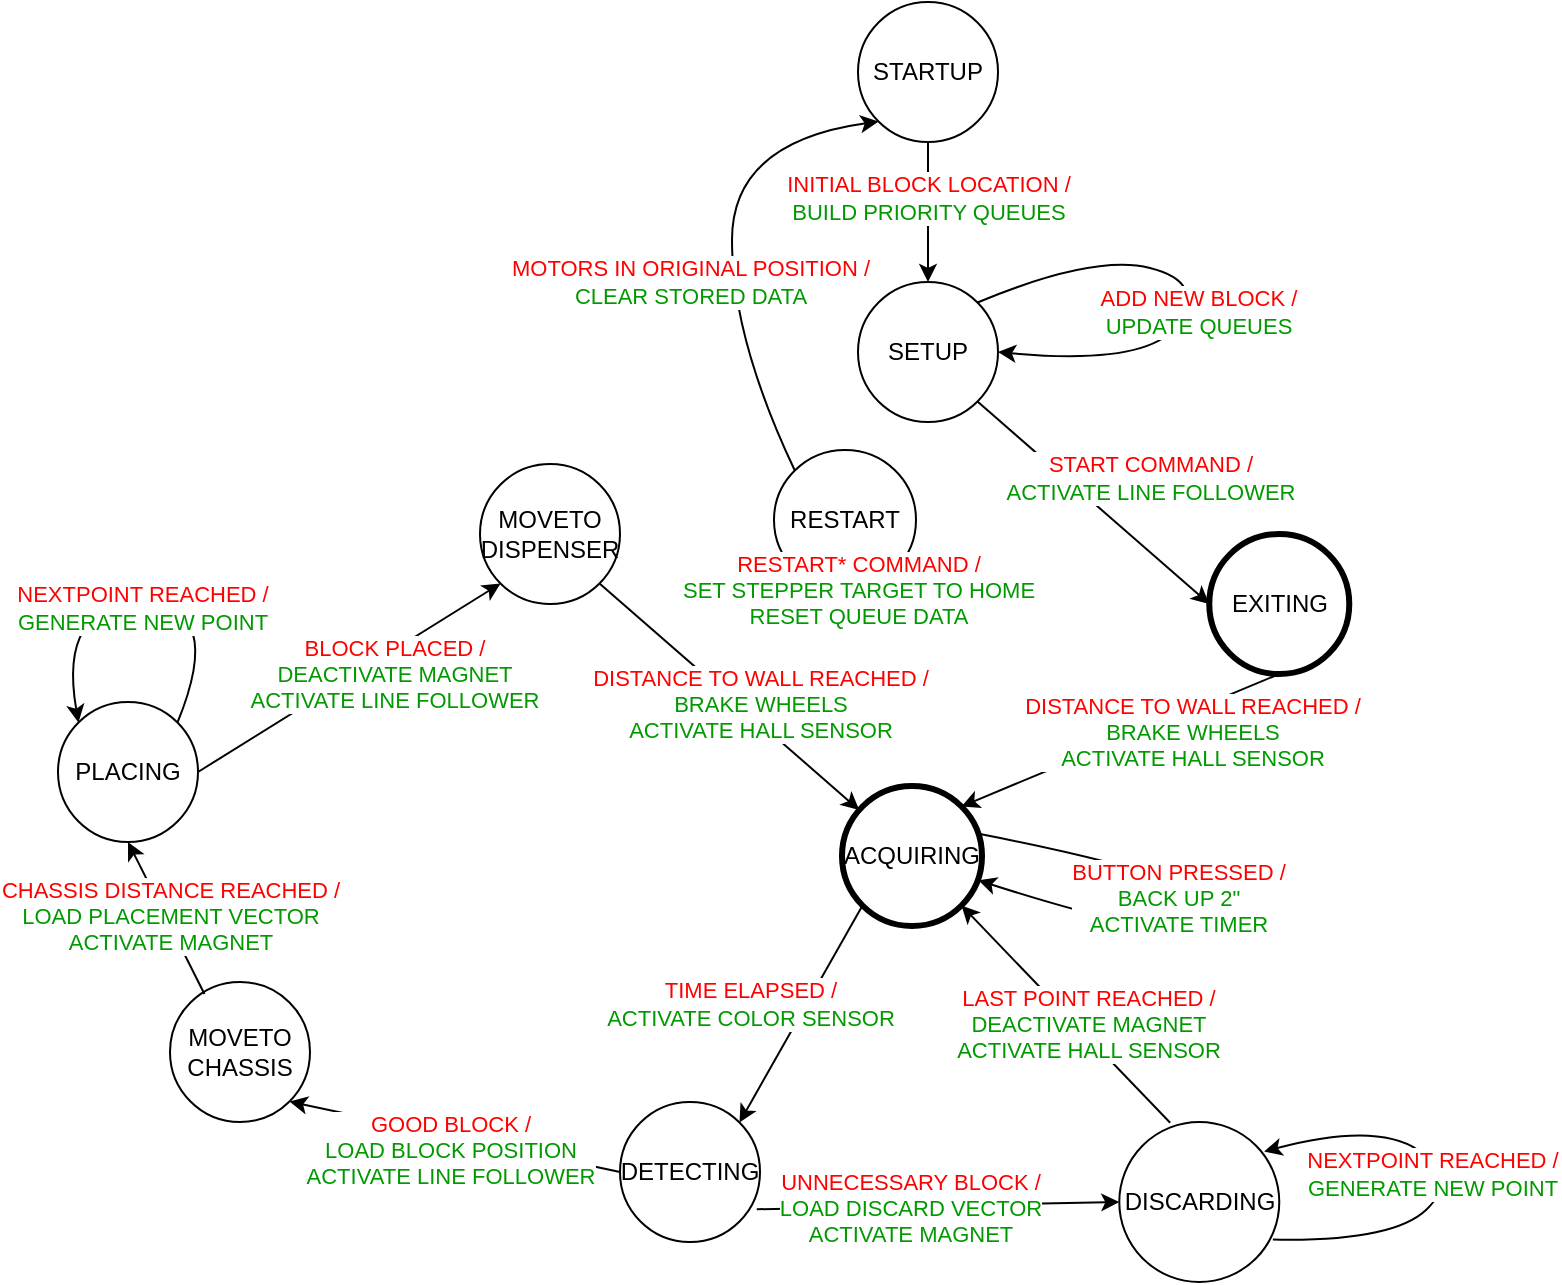 <mxfile version="22.1.5" type="device">
  <diagram id="C5RBs43oDa-KdzZeNtuy" name="Page-1">
    <mxGraphModel dx="1050" dy="534" grid="1" gridSize="14" guides="1" tooltips="1" connect="1" arrows="1" fold="1" page="1" pageScale="1" pageWidth="827" pageHeight="1169" math="0" shadow="0">
      <root>
        <mxCell id="WIyWlLk6GJQsqaUBKTNV-0" />
        <mxCell id="WIyWlLk6GJQsqaUBKTNV-1" parent="WIyWlLk6GJQsqaUBKTNV-0" />
        <mxCell id="_JNchlo0ZcnrxTa7jmsg-0" value="STARTUP" style="ellipse;whiteSpace=wrap;html=1;" parent="WIyWlLk6GJQsqaUBKTNV-1" vertex="1">
          <mxGeometry x="456" width="70" height="70" as="geometry" />
        </mxCell>
        <mxCell id="_JNchlo0ZcnrxTa7jmsg-2" value="SETUP" style="ellipse;whiteSpace=wrap;html=1;" parent="WIyWlLk6GJQsqaUBKTNV-1" vertex="1">
          <mxGeometry x="456" y="140" width="70" height="70" as="geometry" />
        </mxCell>
        <mxCell id="_JNchlo0ZcnrxTa7jmsg-3" value="EXITING" style="ellipse;whiteSpace=wrap;html=1;strokeWidth=3;" parent="WIyWlLk6GJQsqaUBKTNV-1" vertex="1">
          <mxGeometry x="631.64" y="266" width="70" height="70" as="geometry" />
        </mxCell>
        <mxCell id="_JNchlo0ZcnrxTa7jmsg-4" value="ACQUIRING" style="ellipse;whiteSpace=wrap;html=1;strokeWidth=3;" parent="WIyWlLk6GJQsqaUBKTNV-1" vertex="1">
          <mxGeometry x="448" y="392" width="70" height="70" as="geometry" />
        </mxCell>
        <mxCell id="_JNchlo0ZcnrxTa7jmsg-5" value="RESTART" style="ellipse;whiteSpace=wrap;html=1;" parent="WIyWlLk6GJQsqaUBKTNV-1" vertex="1">
          <mxGeometry x="414" y="224" width="71" height="70" as="geometry" />
        </mxCell>
        <mxCell id="_JNchlo0ZcnrxTa7jmsg-6" value="DETECTING" style="ellipse;whiteSpace=wrap;html=1;" parent="WIyWlLk6GJQsqaUBKTNV-1" vertex="1">
          <mxGeometry x="337" y="550" width="70" height="70" as="geometry" />
        </mxCell>
        <mxCell id="_JNchlo0ZcnrxTa7jmsg-12" value="" style="endArrow=classic;html=1;rounded=0;exitX=0.5;exitY=1;exitDx=0;exitDy=0;entryX=0.5;entryY=0;entryDx=0;entryDy=0;" parent="WIyWlLk6GJQsqaUBKTNV-1" target="_JNchlo0ZcnrxTa7jmsg-2" edge="1">
          <mxGeometry width="50" height="50" relative="1" as="geometry">
            <mxPoint x="491" y="70" as="sourcePoint" />
            <mxPoint x="569" y="252" as="targetPoint" />
          </mxGeometry>
        </mxCell>
        <mxCell id="_JNchlo0ZcnrxTa7jmsg-13" value="&lt;font color=&quot;#ff0000&quot;&gt;INITIAL BLOCK LOCATION /&lt;br&gt;&lt;/font&gt;&lt;font color=&quot;#009900&quot;&gt;BUILD PRIORITY QUEUES&lt;/font&gt;" style="edgeLabel;html=1;align=center;verticalAlign=middle;resizable=0;points=[];" parent="_JNchlo0ZcnrxTa7jmsg-12" vertex="1" connectable="0">
          <mxGeometry x="0.064" y="-3" relative="1" as="geometry">
            <mxPoint x="3" y="-9" as="offset" />
          </mxGeometry>
        </mxCell>
        <mxCell id="_JNchlo0ZcnrxTa7jmsg-15" value="" style="curved=1;endArrow=classic;html=1;rounded=0;exitX=1;exitY=0;exitDx=0;exitDy=0;entryX=1;entryY=0.5;entryDx=0;entryDy=0;" parent="WIyWlLk6GJQsqaUBKTNV-1" source="_JNchlo0ZcnrxTa7jmsg-2" target="_JNchlo0ZcnrxTa7jmsg-2" edge="1">
          <mxGeometry width="50" height="50" relative="1" as="geometry">
            <mxPoint x="547" y="176" as="sourcePoint" />
            <mxPoint x="597" y="126" as="targetPoint" />
            <Array as="points">
              <mxPoint x="574" y="126" />
              <mxPoint x="630" y="140" />
              <mxPoint x="602" y="182" />
            </Array>
          </mxGeometry>
        </mxCell>
        <mxCell id="_JNchlo0ZcnrxTa7jmsg-16" value="&lt;font color=&quot;#ff0000&quot;&gt;ADD NEW BLOCK /&lt;br&gt;&lt;/font&gt;&lt;font color=&quot;#009900&quot;&gt;UPDATE QUEUES&lt;/font&gt;" style="edgeLabel;html=1;align=center;verticalAlign=middle;resizable=0;points=[];" parent="_JNchlo0ZcnrxTa7jmsg-15" vertex="1" connectable="0">
          <mxGeometry x="0.094" y="-1" relative="1" as="geometry">
            <mxPoint x="5" y="3" as="offset" />
          </mxGeometry>
        </mxCell>
        <mxCell id="_JNchlo0ZcnrxTa7jmsg-17" value="" style="endArrow=classic;html=1;rounded=0;exitX=1;exitY=1;exitDx=0;exitDy=0;entryX=0;entryY=0.5;entryDx=0;entryDy=0;" parent="WIyWlLk6GJQsqaUBKTNV-1" source="_JNchlo0ZcnrxTa7jmsg-2" target="_JNchlo0ZcnrxTa7jmsg-3" edge="1">
          <mxGeometry width="50" height="50" relative="1" as="geometry">
            <mxPoint x="519" y="302" as="sourcePoint" />
            <mxPoint x="569" y="252" as="targetPoint" />
          </mxGeometry>
        </mxCell>
        <mxCell id="_JNchlo0ZcnrxTa7jmsg-36" value="&lt;font color=&quot;#ff0000&quot;&gt;START COMMAND /&lt;/font&gt;&lt;font color=&quot;#009900&quot;&gt;&lt;br&gt;ACTIVATE LINE FOLLOWER&lt;br&gt;&lt;/font&gt;" style="edgeLabel;html=1;align=center;verticalAlign=middle;resizable=0;points=[];" parent="_JNchlo0ZcnrxTa7jmsg-17" vertex="1" connectable="0">
          <mxGeometry x="-0.199" y="-1" relative="1" as="geometry">
            <mxPoint x="40" y="-3" as="offset" />
          </mxGeometry>
        </mxCell>
        <mxCell id="_JNchlo0ZcnrxTa7jmsg-24" value="" style="curved=1;endArrow=classic;html=1;rounded=0;exitX=0;exitY=0;exitDx=0;exitDy=0;entryX=0;entryY=1;entryDx=0;entryDy=0;" parent="WIyWlLk6GJQsqaUBKTNV-1" source="_JNchlo0ZcnrxTa7jmsg-5" edge="1">
          <mxGeometry width="50" height="50" relative="1" as="geometry">
            <mxPoint x="365" y="168" as="sourcePoint" />
            <mxPoint x="466.251" y="59.749" as="targetPoint" />
            <Array as="points">
              <mxPoint x="393" y="168" />
              <mxPoint x="393" y="70" />
            </Array>
          </mxGeometry>
        </mxCell>
        <mxCell id="_JNchlo0ZcnrxTa7jmsg-35" value="&lt;font color=&quot;#ff0000&quot;&gt;MOTORS IN ORIGINAL POSITION /&lt;br&gt;&lt;/font&gt;&lt;font color=&quot;#009900&quot;&gt;CLEAR STORED DATA&lt;/font&gt;" style="edgeLabel;html=1;align=center;verticalAlign=middle;resizable=0;points=[];" parent="_JNchlo0ZcnrxTa7jmsg-24" vertex="1" connectable="0">
          <mxGeometry x="0.022" relative="1" as="geometry">
            <mxPoint x="-21" y="24" as="offset" />
          </mxGeometry>
        </mxCell>
        <mxCell id="_JNchlo0ZcnrxTa7jmsg-25" value="" style="endArrow=classic;html=1;rounded=0;exitX=0.5;exitY=1;exitDx=0;exitDy=0;entryX=1;entryY=0;entryDx=0;entryDy=0;" parent="WIyWlLk6GJQsqaUBKTNV-1" source="_JNchlo0ZcnrxTa7jmsg-3" target="_JNchlo0ZcnrxTa7jmsg-4" edge="1">
          <mxGeometry width="50" height="50" relative="1" as="geometry">
            <mxPoint x="519" y="302" as="sourcePoint" />
            <mxPoint x="569" y="252" as="targetPoint" />
          </mxGeometry>
        </mxCell>
        <mxCell id="_JNchlo0ZcnrxTa7jmsg-37" value="&lt;font color=&quot;#ff0000&quot;&gt;DISTANCE TO WALL REACHED /&lt;br&gt;&lt;/font&gt;&lt;font color=&quot;#009900&quot;&gt;BRAKE WHEELS&lt;br&gt;ACTIVATE HALL SENSOR&lt;br&gt;&lt;/font&gt;" style="edgeLabel;html=1;align=center;verticalAlign=middle;resizable=0;points=[];" parent="_JNchlo0ZcnrxTa7jmsg-25" vertex="1" connectable="0">
          <mxGeometry x="-0.043" y="1" relative="1" as="geometry">
            <mxPoint x="32" y="-4" as="offset" />
          </mxGeometry>
        </mxCell>
        <mxCell id="_JNchlo0ZcnrxTa7jmsg-40" value="&lt;font color=&quot;#ff0000&quot;&gt;RESTART* COMMAND /&lt;br&gt;&lt;/font&gt;&lt;font color=&quot;#009900&quot;&gt;SET STEPPER TARGET TO HOME&lt;br&gt;RESET QUEUE DATA&lt;br&gt;&lt;/font&gt;" style="edgeLabel;html=1;align=center;verticalAlign=middle;resizable=0;points=[];" parent="WIyWlLk6GJQsqaUBKTNV-1" vertex="1" connectable="0">
          <mxGeometry x="456.003" y="293.999" as="geometry" />
        </mxCell>
        <mxCell id="IVEgpQTqZ2LKxOBJ9Er--1" value="" style="curved=1;endArrow=classic;html=1;rounded=0;exitX=0.986;exitY=0.343;exitDx=0;exitDy=0;entryX=0.974;entryY=0.674;entryDx=0;entryDy=0;exitPerimeter=0;entryPerimeter=0;" edge="1" parent="WIyWlLk6GJQsqaUBKTNV-1" source="_JNchlo0ZcnrxTa7jmsg-4" target="_JNchlo0ZcnrxTa7jmsg-4">
          <mxGeometry width="50" height="50" relative="1" as="geometry">
            <mxPoint x="734.799" y="358.201" as="sourcePoint" />
            <mxPoint x="725.192" y="402.416" as="targetPoint" />
            <Array as="points">
              <mxPoint x="645" y="441" />
              <mxPoint x="631" y="476" />
            </Array>
          </mxGeometry>
        </mxCell>
        <mxCell id="IVEgpQTqZ2LKxOBJ9Er--2" value="&lt;font color=&quot;#ff0000&quot;&gt;BUTTON PRESSED /&lt;br&gt;&lt;/font&gt;&lt;font color=&quot;#009900&quot;&gt;BACK UP 2&quot;&lt;br&gt;ACTIVATE TIMER&lt;br&gt;&lt;/font&gt;" style="edgeLabel;html=1;align=center;verticalAlign=middle;resizable=0;points=[];" vertex="1" connectable="0" parent="IVEgpQTqZ2LKxOBJ9Er--1">
          <mxGeometry x="-0.141" relative="1" as="geometry">
            <mxPoint x="-23" y="8" as="offset" />
          </mxGeometry>
        </mxCell>
        <mxCell id="IVEgpQTqZ2LKxOBJ9Er--6" value="DISCARDING" style="ellipse;whiteSpace=wrap;html=1;aspect=fixed;" vertex="1" parent="WIyWlLk6GJQsqaUBKTNV-1">
          <mxGeometry x="586.64" y="560" width="80" height="80" as="geometry" />
        </mxCell>
        <mxCell id="IVEgpQTqZ2LKxOBJ9Er--7" value="" style="endArrow=classic;html=1;rounded=0;exitX=0.977;exitY=0.766;exitDx=0;exitDy=0;entryX=0;entryY=0.5;entryDx=0;entryDy=0;exitPerimeter=0;" edge="1" parent="WIyWlLk6GJQsqaUBKTNV-1" source="_JNchlo0ZcnrxTa7jmsg-6" target="IVEgpQTqZ2LKxOBJ9Er--6">
          <mxGeometry width="50" height="50" relative="1" as="geometry">
            <mxPoint x="435" y="498" as="sourcePoint" />
            <mxPoint x="485" y="448" as="targetPoint" />
          </mxGeometry>
        </mxCell>
        <mxCell id="IVEgpQTqZ2LKxOBJ9Er--18" value="&lt;font color=&quot;#ff0000&quot;&gt;UNNECESSARY BLOCK /&lt;br&gt;&lt;/font&gt;&lt;font color=&quot;#009900&quot;&gt;LOAD DISCARD VECTOR&lt;br&gt;ACTIVATE MAGNET&lt;br&gt;&lt;/font&gt;" style="edgeLabel;html=1;align=center;verticalAlign=middle;resizable=0;points=[];" vertex="1" connectable="0" parent="IVEgpQTqZ2LKxOBJ9Er--7">
          <mxGeometry x="-0.161" relative="1" as="geometry">
            <mxPoint y="1" as="offset" />
          </mxGeometry>
        </mxCell>
        <mxCell id="IVEgpQTqZ2LKxOBJ9Er--8" value="" style="endArrow=classic;html=1;rounded=0;exitX=0.318;exitY=0.005;exitDx=0;exitDy=0;entryX=1;entryY=1;entryDx=0;entryDy=0;exitPerimeter=0;" edge="1" parent="WIyWlLk6GJQsqaUBKTNV-1" source="IVEgpQTqZ2LKxOBJ9Er--6" target="_JNchlo0ZcnrxTa7jmsg-4">
          <mxGeometry width="50" height="50" relative="1" as="geometry">
            <mxPoint x="435" y="498" as="sourcePoint" />
            <mxPoint x="485" y="448" as="targetPoint" />
          </mxGeometry>
        </mxCell>
        <mxCell id="IVEgpQTqZ2LKxOBJ9Er--22" value="&lt;font color=&quot;#ff0000&quot;&gt;LAST POINT REACHED /&lt;br&gt;&lt;/font&gt;&lt;font color=&quot;#009900&quot;&gt;DEACTIVATE MAGNET&lt;br&gt;ACTIVATE HALL SENSOR&lt;/font&gt;" style="edgeLabel;html=1;align=center;verticalAlign=middle;resizable=0;points=[];" vertex="1" connectable="0" parent="IVEgpQTqZ2LKxOBJ9Er--8">
          <mxGeometry x="-0.013" y="-1" relative="1" as="geometry">
            <mxPoint x="10" y="5" as="offset" />
          </mxGeometry>
        </mxCell>
        <mxCell id="IVEgpQTqZ2LKxOBJ9Er--9" value="" style="endArrow=classic;html=1;rounded=0;exitX=0;exitY=1;exitDx=0;exitDy=0;entryX=1;entryY=0;entryDx=0;entryDy=0;" edge="1" parent="WIyWlLk6GJQsqaUBKTNV-1" source="_JNchlo0ZcnrxTa7jmsg-4" target="_JNchlo0ZcnrxTa7jmsg-6">
          <mxGeometry width="50" height="50" relative="1" as="geometry">
            <mxPoint x="435" y="498" as="sourcePoint" />
            <mxPoint x="485" y="448" as="targetPoint" />
          </mxGeometry>
        </mxCell>
        <mxCell id="IVEgpQTqZ2LKxOBJ9Er--23" value="&lt;font color=&quot;#ff0000&quot;&gt;TIME ELAPSED /&lt;br&gt;&lt;/font&gt;&lt;font color=&quot;#009900&quot;&gt;ACTIVATE COLOR SENSOR&lt;/font&gt;" style="edgeLabel;html=1;align=center;verticalAlign=middle;resizable=0;points=[];" vertex="1" connectable="0" parent="IVEgpQTqZ2LKxOBJ9Er--9">
          <mxGeometry x="-0.158" y="1" relative="1" as="geometry">
            <mxPoint x="-31" y="3" as="offset" />
          </mxGeometry>
        </mxCell>
        <mxCell id="IVEgpQTqZ2LKxOBJ9Er--10" value="MOVETO&lt;br&gt;CHASSIS" style="ellipse;whiteSpace=wrap;html=1;" vertex="1" parent="WIyWlLk6GJQsqaUBKTNV-1">
          <mxGeometry x="112" y="490" width="70" height="70" as="geometry" />
        </mxCell>
        <mxCell id="IVEgpQTqZ2LKxOBJ9Er--11" value="MOVETO&lt;br&gt;DISPENSER" style="ellipse;whiteSpace=wrap;html=1;" vertex="1" parent="WIyWlLk6GJQsqaUBKTNV-1">
          <mxGeometry x="267" y="231" width="70" height="70" as="geometry" />
        </mxCell>
        <mxCell id="IVEgpQTqZ2LKxOBJ9Er--12" value="PLACING" style="ellipse;whiteSpace=wrap;html=1;" vertex="1" parent="WIyWlLk6GJQsqaUBKTNV-1">
          <mxGeometry x="56" y="350" width="70" height="70" as="geometry" />
        </mxCell>
        <mxCell id="IVEgpQTqZ2LKxOBJ9Er--13" value="" style="curved=1;endArrow=classic;html=1;rounded=0;exitX=1;exitY=0;exitDx=0;exitDy=0;entryX=0;entryY=0;entryDx=0;entryDy=0;" edge="1" parent="WIyWlLk6GJQsqaUBKTNV-1">
          <mxGeometry width="50" height="50" relative="1" as="geometry">
            <mxPoint x="115.749" y="360.251" as="sourcePoint" />
            <mxPoint x="66.251" y="360.251" as="targetPoint" />
            <Array as="points">
              <mxPoint x="140" y="301" />
              <mxPoint x="56" y="301" />
            </Array>
          </mxGeometry>
        </mxCell>
        <mxCell id="IVEgpQTqZ2LKxOBJ9Er--14" value="&lt;font color=&quot;#ff0000&quot;&gt;NEXTPOINT REACHED /&lt;br&gt;&lt;/font&gt;&lt;font color=&quot;#009900&quot;&gt;GENERATE NEW POINT&lt;/font&gt;" style="edgeLabel;html=1;align=center;verticalAlign=middle;resizable=0;points=[];" vertex="1" connectable="0" parent="IVEgpQTqZ2LKxOBJ9Er--13">
          <mxGeometry x="0.153" y="4" relative="1" as="geometry">
            <mxPoint x="14" y="-2" as="offset" />
          </mxGeometry>
        </mxCell>
        <mxCell id="IVEgpQTqZ2LKxOBJ9Er--15" value="" style="endArrow=classic;html=1;rounded=0;exitX=0;exitY=0.5;exitDx=0;exitDy=0;entryX=1;entryY=1;entryDx=0;entryDy=0;" edge="1" parent="WIyWlLk6GJQsqaUBKTNV-1" source="_JNchlo0ZcnrxTa7jmsg-6" target="IVEgpQTqZ2LKxOBJ9Er--10">
          <mxGeometry width="50" height="50" relative="1" as="geometry">
            <mxPoint x="435" y="400" as="sourcePoint" />
            <mxPoint x="485" y="350" as="targetPoint" />
          </mxGeometry>
        </mxCell>
        <mxCell id="IVEgpQTqZ2LKxOBJ9Er--24" value="&lt;font color=&quot;#ff0000&quot;&gt;GOOD BLOCK /&lt;br&gt;&lt;/font&gt;&lt;font color=&quot;#009900&quot;&gt;LOAD BLOCK POSITION&lt;br&gt;ACTIVATE LINE FOLLOWER&lt;/font&gt;" style="edgeLabel;html=1;align=center;verticalAlign=middle;resizable=0;points=[];" vertex="1" connectable="0" parent="IVEgpQTqZ2LKxOBJ9Er--15">
          <mxGeometry x="0.353" y="1" relative="1" as="geometry">
            <mxPoint x="27" y="12" as="offset" />
          </mxGeometry>
        </mxCell>
        <mxCell id="IVEgpQTqZ2LKxOBJ9Er--16" value="" style="endArrow=classic;html=1;rounded=0;exitX=1;exitY=1;exitDx=0;exitDy=0;" edge="1" parent="WIyWlLk6GJQsqaUBKTNV-1" source="IVEgpQTqZ2LKxOBJ9Er--11" target="_JNchlo0ZcnrxTa7jmsg-4">
          <mxGeometry width="50" height="50" relative="1" as="geometry">
            <mxPoint x="435" y="400" as="sourcePoint" />
            <mxPoint x="485" y="350" as="targetPoint" />
          </mxGeometry>
        </mxCell>
        <mxCell id="IVEgpQTqZ2LKxOBJ9Er--17" value="&lt;font color=&quot;#ff0000&quot;&gt;DISTANCE TO WALL REACHED /&lt;br&gt;&lt;/font&gt;&lt;font color=&quot;#009900&quot;&gt;BRAKE WHEELS&lt;br&gt;ACTIVATE HALL SENSOR&lt;/font&gt;" style="edgeLabel;html=1;align=center;verticalAlign=middle;resizable=0;points=[];" vertex="1" connectable="0" parent="IVEgpQTqZ2LKxOBJ9Er--16">
          <mxGeometry x="-0.3" relative="1" as="geometry">
            <mxPoint x="34" y="20" as="offset" />
          </mxGeometry>
        </mxCell>
        <mxCell id="IVEgpQTqZ2LKxOBJ9Er--20" value="" style="curved=1;endArrow=classic;html=1;rounded=0;exitX=0.96;exitY=0.735;exitDx=0;exitDy=0;exitPerimeter=0;entryX=0.905;entryY=0.185;entryDx=0;entryDy=0;entryPerimeter=0;" edge="1" parent="WIyWlLk6GJQsqaUBKTNV-1" source="IVEgpQTqZ2LKxOBJ9Er--6" target="IVEgpQTqZ2LKxOBJ9Er--6">
          <mxGeometry width="50" height="50" relative="1" as="geometry">
            <mxPoint x="673" y="620" as="sourcePoint" />
            <mxPoint x="723" y="570" as="targetPoint" />
            <Array as="points">
              <mxPoint x="723" y="620" />
              <mxPoint x="757" y="588" />
              <mxPoint x="715" y="560" />
            </Array>
          </mxGeometry>
        </mxCell>
        <mxCell id="IVEgpQTqZ2LKxOBJ9Er--21" value="&lt;font style=&quot;border-color: var(--border-color);&quot; color=&quot;#ff0000&quot;&gt;NEXTPOINT REACHED /&lt;br style=&quot;border-color: var(--border-color);&quot;&gt;&lt;/font&gt;&lt;font style=&quot;border-color: var(--border-color);&quot; color=&quot;#009900&quot;&gt;GENERATE NEW POINT&lt;/font&gt;" style="edgeLabel;html=1;align=center;verticalAlign=middle;resizable=0;points=[];" vertex="1" connectable="0" parent="IVEgpQTqZ2LKxOBJ9Er--20">
          <mxGeometry x="0.111" y="6" relative="1" as="geometry">
            <mxPoint as="offset" />
          </mxGeometry>
        </mxCell>
        <mxCell id="IVEgpQTqZ2LKxOBJ9Er--25" value="" style="endArrow=classic;html=1;rounded=0;exitX=0.246;exitY=0.086;exitDx=0;exitDy=0;entryX=0.5;entryY=1;entryDx=0;entryDy=0;exitPerimeter=0;" edge="1" parent="WIyWlLk6GJQsqaUBKTNV-1" source="IVEgpQTqZ2LKxOBJ9Er--10" target="IVEgpQTqZ2LKxOBJ9Er--12">
          <mxGeometry width="50" height="50" relative="1" as="geometry">
            <mxPoint x="435" y="498" as="sourcePoint" />
            <mxPoint x="485" y="448" as="targetPoint" />
          </mxGeometry>
        </mxCell>
        <mxCell id="IVEgpQTqZ2LKxOBJ9Er--26" value="&lt;font color=&quot;#ff0000&quot;&gt;CHASSIS DISTANCE REACHED /&lt;br&gt;&lt;/font&gt;&lt;font color=&quot;#009900&quot;&gt;LOAD PLACEMENT VECTOR&lt;br&gt;ACTIVATE MAGNET&lt;/font&gt;" style="edgeLabel;html=1;align=center;verticalAlign=middle;resizable=0;points=[];" vertex="1" connectable="0" parent="IVEgpQTqZ2LKxOBJ9Er--25">
          <mxGeometry x="0.293" y="4" relative="1" as="geometry">
            <mxPoint x="11" y="8" as="offset" />
          </mxGeometry>
        </mxCell>
        <mxCell id="IVEgpQTqZ2LKxOBJ9Er--27" value="" style="endArrow=classic;html=1;rounded=0;exitX=1;exitY=0.5;exitDx=0;exitDy=0;entryX=0;entryY=1;entryDx=0;entryDy=0;" edge="1" parent="WIyWlLk6GJQsqaUBKTNV-1" source="IVEgpQTqZ2LKxOBJ9Er--12" target="IVEgpQTqZ2LKxOBJ9Er--11">
          <mxGeometry width="50" height="50" relative="1" as="geometry">
            <mxPoint x="435" y="498" as="sourcePoint" />
            <mxPoint x="485" y="448" as="targetPoint" />
          </mxGeometry>
        </mxCell>
        <mxCell id="IVEgpQTqZ2LKxOBJ9Er--28" value="&lt;font color=&quot;#ff0000&quot;&gt;BLOCK PLACED /&lt;br&gt;&lt;/font&gt;&lt;font color=&quot;#009900&quot;&gt;DEACTIVATE MAGNET&lt;br&gt;ACTIVATE LINE FOLLOWER&lt;/font&gt;" style="edgeLabel;html=1;align=center;verticalAlign=middle;resizable=0;points=[];" vertex="1" connectable="0" parent="IVEgpQTqZ2LKxOBJ9Er--27">
          <mxGeometry x="-0.128" y="-1" relative="1" as="geometry">
            <mxPoint x="31" y="-9" as="offset" />
          </mxGeometry>
        </mxCell>
      </root>
    </mxGraphModel>
  </diagram>
</mxfile>
